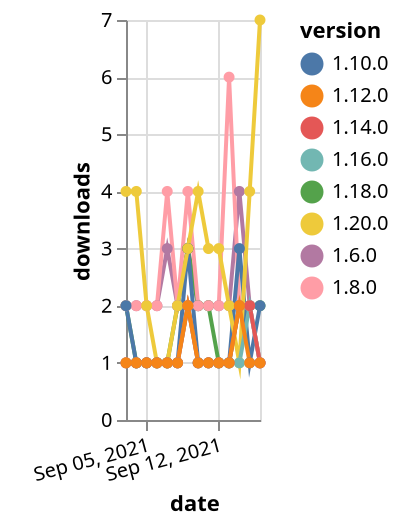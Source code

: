 {"$schema": "https://vega.github.io/schema/vega-lite/v5.json", "description": "A simple bar chart with embedded data.", "data": {"values": [{"date": "2021-09-03", "total": 2648, "delta": 2, "version": "1.6.0"}, {"date": "2021-09-04", "total": 2650, "delta": 2, "version": "1.6.0"}, {"date": "2021-09-05", "total": 2652, "delta": 2, "version": "1.6.0"}, {"date": "2021-09-06", "total": 2654, "delta": 2, "version": "1.6.0"}, {"date": "2021-09-07", "total": 2657, "delta": 3, "version": "1.6.0"}, {"date": "2021-09-08", "total": 2659, "delta": 2, "version": "1.6.0"}, {"date": "2021-09-09", "total": 2662, "delta": 3, "version": "1.6.0"}, {"date": "2021-09-10", "total": 2664, "delta": 2, "version": "1.6.0"}, {"date": "2021-09-11", "total": 2666, "delta": 2, "version": "1.6.0"}, {"date": "2021-09-12", "total": 2668, "delta": 2, "version": "1.6.0"}, {"date": "2021-09-13", "total": 2670, "delta": 2, "version": "1.6.0"}, {"date": "2021-09-14", "total": 2674, "delta": 4, "version": "1.6.0"}, {"date": "2021-09-15", "total": 2676, "delta": 2, "version": "1.6.0"}, {"date": "2021-09-16", "total": 2677, "delta": 1, "version": "1.6.0"}, {"date": "2021-09-03", "total": 1011, "delta": 2, "version": "1.18.0"}, {"date": "2021-09-04", "total": 1012, "delta": 1, "version": "1.18.0"}, {"date": "2021-09-05", "total": 1013, "delta": 1, "version": "1.18.0"}, {"date": "2021-09-06", "total": 1014, "delta": 1, "version": "1.18.0"}, {"date": "2021-09-07", "total": 1015, "delta": 1, "version": "1.18.0"}, {"date": "2021-09-08", "total": 1017, "delta": 2, "version": "1.18.0"}, {"date": "2021-09-09", "total": 1020, "delta": 3, "version": "1.18.0"}, {"date": "2021-09-10", "total": 1022, "delta": 2, "version": "1.18.0"}, {"date": "2021-09-11", "total": 1024, "delta": 2, "version": "1.18.0"}, {"date": "2021-09-12", "total": 1025, "delta": 1, "version": "1.18.0"}, {"date": "2021-09-13", "total": 1026, "delta": 1, "version": "1.18.0"}, {"date": "2021-09-14", "total": 1028, "delta": 2, "version": "1.18.0"}, {"date": "2021-09-15", "total": 1030, "delta": 2, "version": "1.18.0"}, {"date": "2021-09-16", "total": 1032, "delta": 2, "version": "1.18.0"}, {"date": "2021-09-03", "total": 2639, "delta": 2, "version": "1.8.0"}, {"date": "2021-09-04", "total": 2641, "delta": 2, "version": "1.8.0"}, {"date": "2021-09-05", "total": 2643, "delta": 2, "version": "1.8.0"}, {"date": "2021-09-06", "total": 2645, "delta": 2, "version": "1.8.0"}, {"date": "2021-09-07", "total": 2649, "delta": 4, "version": "1.8.0"}, {"date": "2021-09-08", "total": 2651, "delta": 2, "version": "1.8.0"}, {"date": "2021-09-09", "total": 2655, "delta": 4, "version": "1.8.0"}, {"date": "2021-09-10", "total": 2657, "delta": 2, "version": "1.8.0"}, {"date": "2021-09-11", "total": 2659, "delta": 2, "version": "1.8.0"}, {"date": "2021-09-12", "total": 2661, "delta": 2, "version": "1.8.0"}, {"date": "2021-09-13", "total": 2667, "delta": 6, "version": "1.8.0"}, {"date": "2021-09-14", "total": 2669, "delta": 2, "version": "1.8.0"}, {"date": "2021-09-15", "total": 2671, "delta": 2, "version": "1.8.0"}, {"date": "2021-09-16", "total": 2672, "delta": 1, "version": "1.8.0"}, {"date": "2021-09-03", "total": 848, "delta": 2, "version": "1.10.0"}, {"date": "2021-09-04", "total": 849, "delta": 1, "version": "1.10.0"}, {"date": "2021-09-05", "total": 850, "delta": 1, "version": "1.10.0"}, {"date": "2021-09-06", "total": 851, "delta": 1, "version": "1.10.0"}, {"date": "2021-09-07", "total": 852, "delta": 1, "version": "1.10.0"}, {"date": "2021-09-08", "total": 853, "delta": 1, "version": "1.10.0"}, {"date": "2021-09-09", "total": 856, "delta": 3, "version": "1.10.0"}, {"date": "2021-09-10", "total": 857, "delta": 1, "version": "1.10.0"}, {"date": "2021-09-11", "total": 858, "delta": 1, "version": "1.10.0"}, {"date": "2021-09-12", "total": 859, "delta": 1, "version": "1.10.0"}, {"date": "2021-09-13", "total": 860, "delta": 1, "version": "1.10.0"}, {"date": "2021-09-14", "total": 863, "delta": 3, "version": "1.10.0"}, {"date": "2021-09-15", "total": 864, "delta": 1, "version": "1.10.0"}, {"date": "2021-09-16", "total": 866, "delta": 2, "version": "1.10.0"}, {"date": "2021-09-03", "total": 236, "delta": 4, "version": "1.20.0"}, {"date": "2021-09-04", "total": 240, "delta": 4, "version": "1.20.0"}, {"date": "2021-09-05", "total": 242, "delta": 2, "version": "1.20.0"}, {"date": "2021-09-06", "total": 243, "delta": 1, "version": "1.20.0"}, {"date": "2021-09-07", "total": 244, "delta": 1, "version": "1.20.0"}, {"date": "2021-09-08", "total": 246, "delta": 2, "version": "1.20.0"}, {"date": "2021-09-09", "total": 249, "delta": 3, "version": "1.20.0"}, {"date": "2021-09-10", "total": 253, "delta": 4, "version": "1.20.0"}, {"date": "2021-09-11", "total": 256, "delta": 3, "version": "1.20.0"}, {"date": "2021-09-12", "total": 259, "delta": 3, "version": "1.20.0"}, {"date": "2021-09-13", "total": 261, "delta": 2, "version": "1.20.0"}, {"date": "2021-09-14", "total": 262, "delta": 1, "version": "1.20.0"}, {"date": "2021-09-15", "total": 266, "delta": 4, "version": "1.20.0"}, {"date": "2021-09-16", "total": 273, "delta": 7, "version": "1.20.0"}, {"date": "2021-09-03", "total": 442, "delta": 1, "version": "1.16.0"}, {"date": "2021-09-04", "total": 443, "delta": 1, "version": "1.16.0"}, {"date": "2021-09-05", "total": 444, "delta": 1, "version": "1.16.0"}, {"date": "2021-09-06", "total": 445, "delta": 1, "version": "1.16.0"}, {"date": "2021-09-07", "total": 446, "delta": 1, "version": "1.16.0"}, {"date": "2021-09-08", "total": 447, "delta": 1, "version": "1.16.0"}, {"date": "2021-09-09", "total": 449, "delta": 2, "version": "1.16.0"}, {"date": "2021-09-10", "total": 450, "delta": 1, "version": "1.16.0"}, {"date": "2021-09-11", "total": 451, "delta": 1, "version": "1.16.0"}, {"date": "2021-09-12", "total": 452, "delta": 1, "version": "1.16.0"}, {"date": "2021-09-13", "total": 453, "delta": 1, "version": "1.16.0"}, {"date": "2021-09-14", "total": 454, "delta": 1, "version": "1.16.0"}, {"date": "2021-09-15", "total": 456, "delta": 2, "version": "1.16.0"}, {"date": "2021-09-16", "total": 457, "delta": 1, "version": "1.16.0"}, {"date": "2021-09-03", "total": 296, "delta": 1, "version": "1.14.0"}, {"date": "2021-09-04", "total": 297, "delta": 1, "version": "1.14.0"}, {"date": "2021-09-05", "total": 298, "delta": 1, "version": "1.14.0"}, {"date": "2021-09-06", "total": 299, "delta": 1, "version": "1.14.0"}, {"date": "2021-09-07", "total": 300, "delta": 1, "version": "1.14.0"}, {"date": "2021-09-08", "total": 301, "delta": 1, "version": "1.14.0"}, {"date": "2021-09-09", "total": 303, "delta": 2, "version": "1.14.0"}, {"date": "2021-09-10", "total": 304, "delta": 1, "version": "1.14.0"}, {"date": "2021-09-11", "total": 305, "delta": 1, "version": "1.14.0"}, {"date": "2021-09-12", "total": 306, "delta": 1, "version": "1.14.0"}, {"date": "2021-09-13", "total": 307, "delta": 1, "version": "1.14.0"}, {"date": "2021-09-14", "total": 309, "delta": 2, "version": "1.14.0"}, {"date": "2021-09-15", "total": 311, "delta": 2, "version": "1.14.0"}, {"date": "2021-09-16", "total": 312, "delta": 1, "version": "1.14.0"}, {"date": "2021-09-03", "total": 234, "delta": 1, "version": "1.12.0"}, {"date": "2021-09-04", "total": 235, "delta": 1, "version": "1.12.0"}, {"date": "2021-09-05", "total": 236, "delta": 1, "version": "1.12.0"}, {"date": "2021-09-06", "total": 237, "delta": 1, "version": "1.12.0"}, {"date": "2021-09-07", "total": 238, "delta": 1, "version": "1.12.0"}, {"date": "2021-09-08", "total": 239, "delta": 1, "version": "1.12.0"}, {"date": "2021-09-09", "total": 241, "delta": 2, "version": "1.12.0"}, {"date": "2021-09-10", "total": 242, "delta": 1, "version": "1.12.0"}, {"date": "2021-09-11", "total": 243, "delta": 1, "version": "1.12.0"}, {"date": "2021-09-12", "total": 244, "delta": 1, "version": "1.12.0"}, {"date": "2021-09-13", "total": 245, "delta": 1, "version": "1.12.0"}, {"date": "2021-09-14", "total": 247, "delta": 2, "version": "1.12.0"}, {"date": "2021-09-15", "total": 248, "delta": 1, "version": "1.12.0"}, {"date": "2021-09-16", "total": 249, "delta": 1, "version": "1.12.0"}]}, "width": "container", "mark": {"type": "line", "point": {"filled": true}}, "encoding": {"x": {"field": "date", "type": "temporal", "timeUnit": "yearmonthdate", "title": "date", "axis": {"labelAngle": -15}}, "y": {"field": "delta", "type": "quantitative", "title": "downloads"}, "color": {"field": "version", "type": "nominal"}, "tooltip": {"field": "delta"}}}